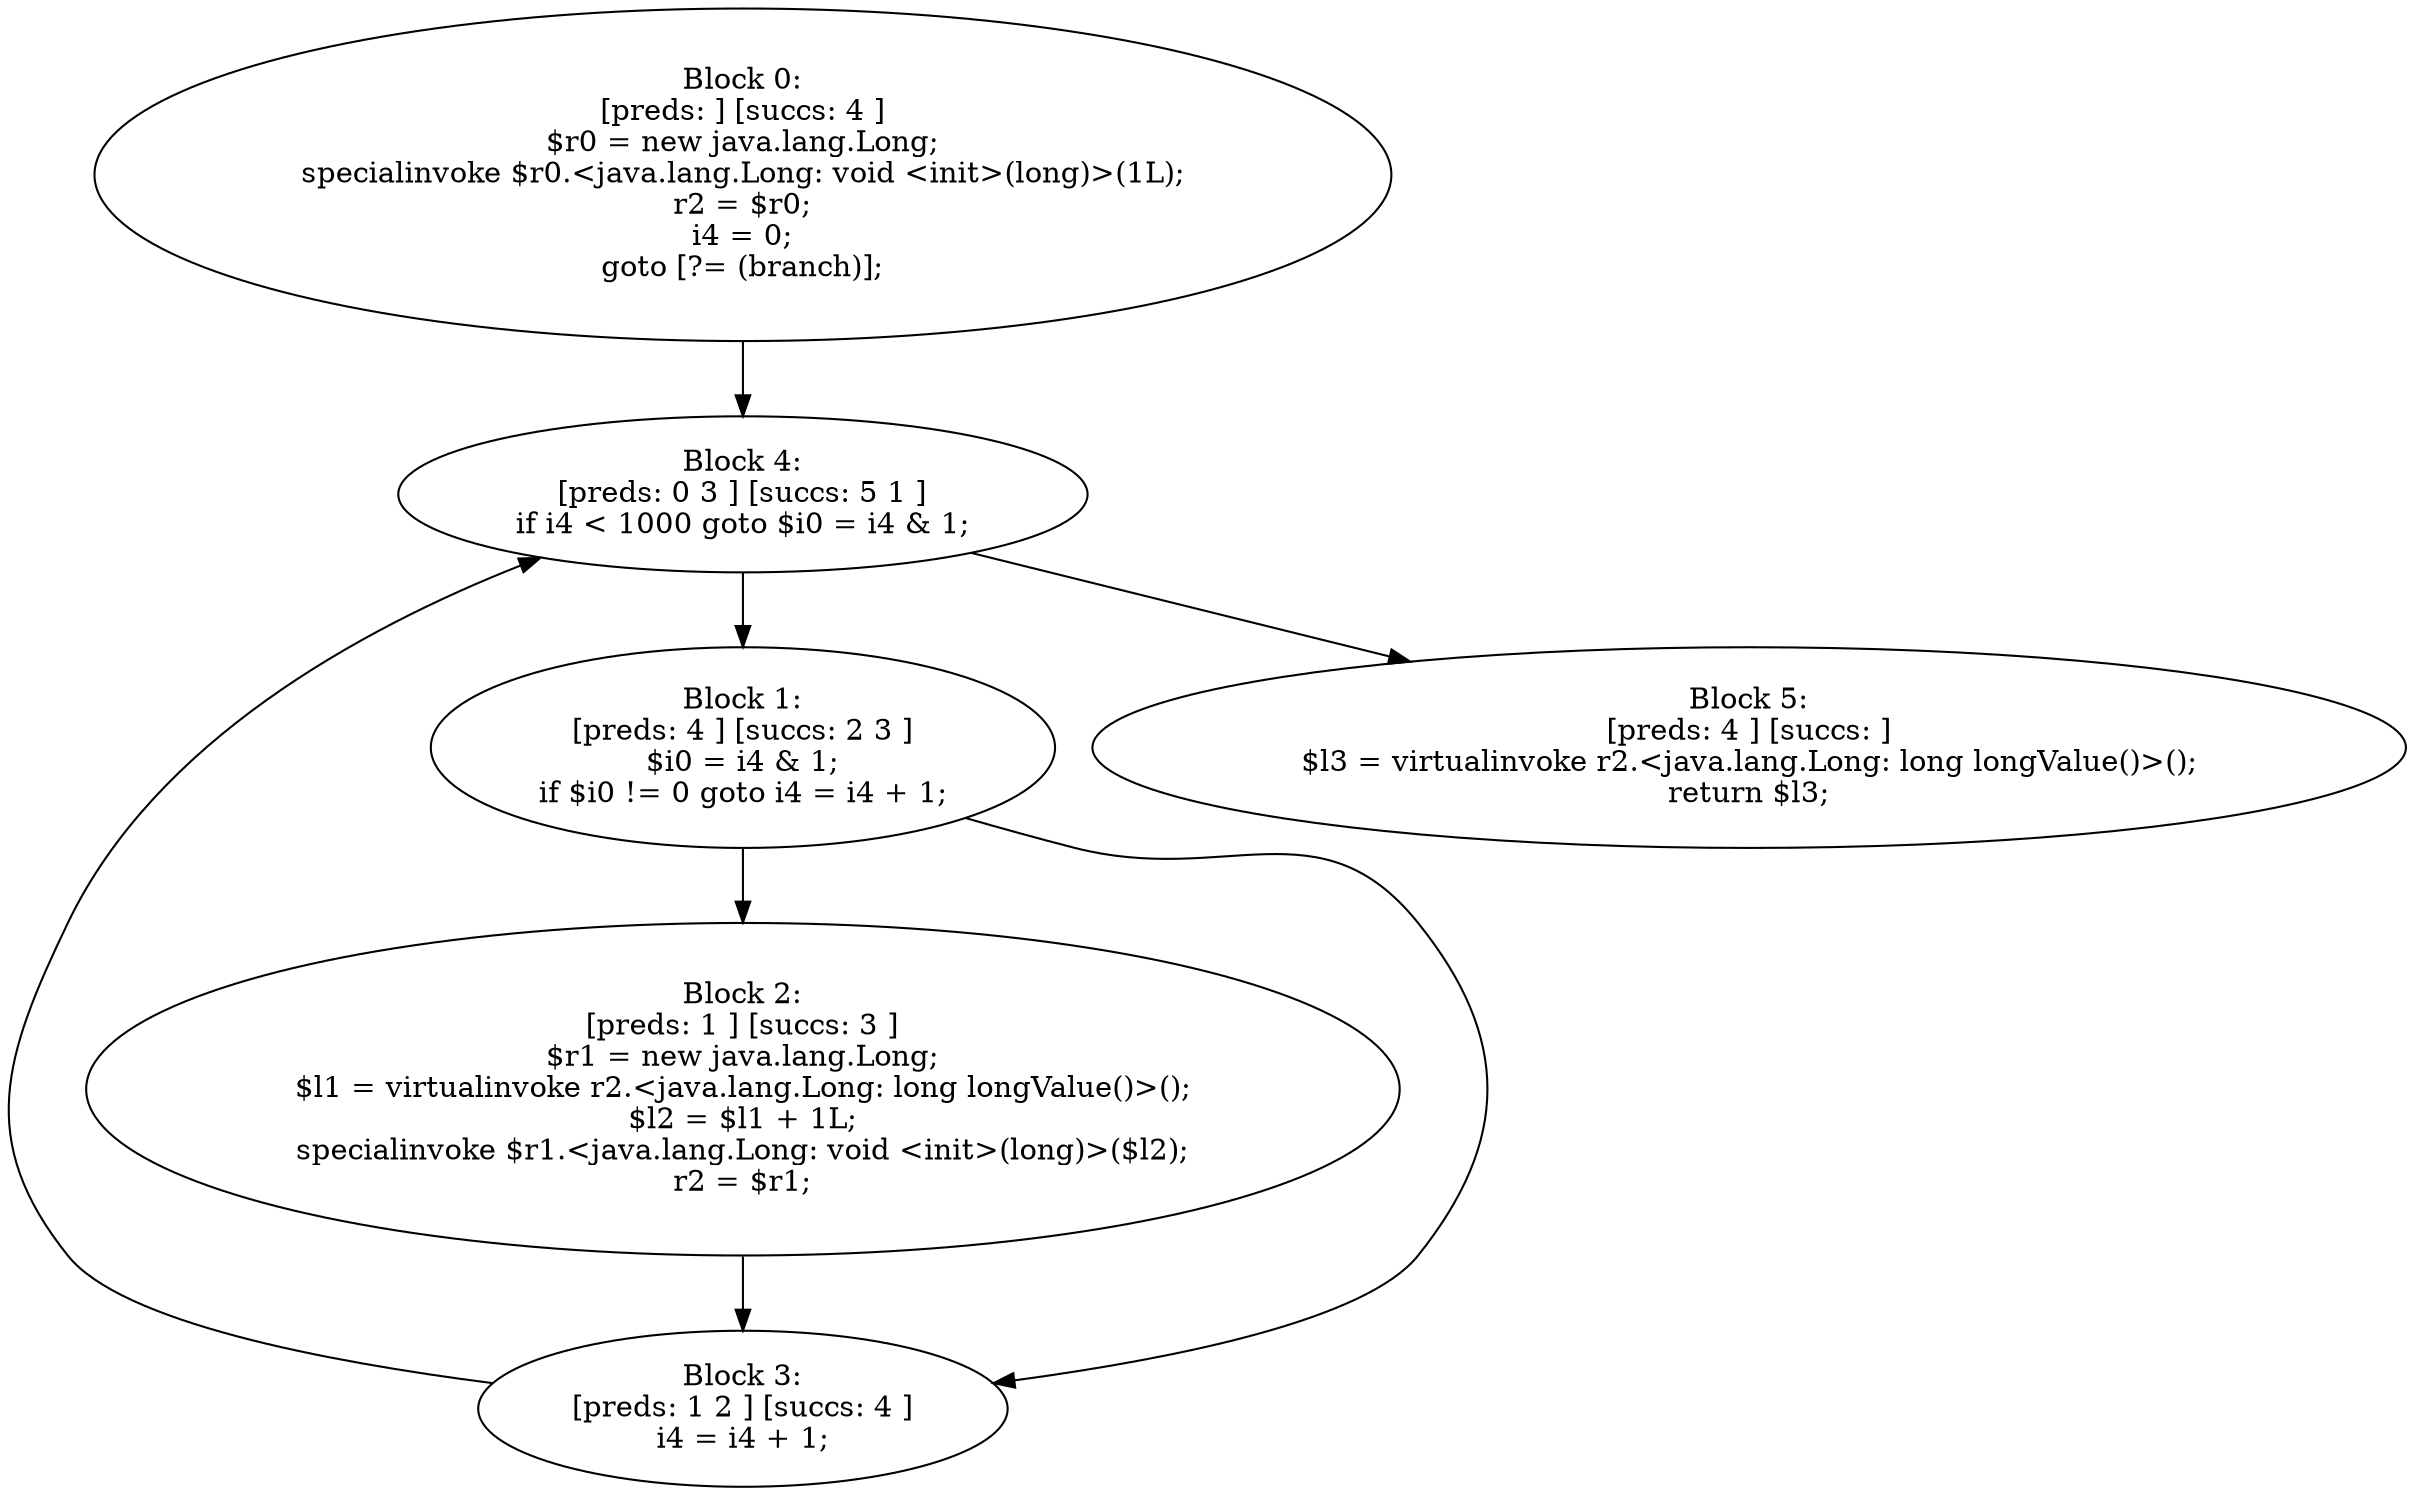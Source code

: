 digraph "unitGraph" {
    "Block 0:
[preds: ] [succs: 4 ]
$r0 = new java.lang.Long;
specialinvoke $r0.<java.lang.Long: void <init>(long)>(1L);
r2 = $r0;
i4 = 0;
goto [?= (branch)];
"
    "Block 1:
[preds: 4 ] [succs: 2 3 ]
$i0 = i4 & 1;
if $i0 != 0 goto i4 = i4 + 1;
"
    "Block 2:
[preds: 1 ] [succs: 3 ]
$r1 = new java.lang.Long;
$l1 = virtualinvoke r2.<java.lang.Long: long longValue()>();
$l2 = $l1 + 1L;
specialinvoke $r1.<java.lang.Long: void <init>(long)>($l2);
r2 = $r1;
"
    "Block 3:
[preds: 1 2 ] [succs: 4 ]
i4 = i4 + 1;
"
    "Block 4:
[preds: 0 3 ] [succs: 5 1 ]
if i4 < 1000 goto $i0 = i4 & 1;
"
    "Block 5:
[preds: 4 ] [succs: ]
$l3 = virtualinvoke r2.<java.lang.Long: long longValue()>();
return $l3;
"
    "Block 0:
[preds: ] [succs: 4 ]
$r0 = new java.lang.Long;
specialinvoke $r0.<java.lang.Long: void <init>(long)>(1L);
r2 = $r0;
i4 = 0;
goto [?= (branch)];
"->"Block 4:
[preds: 0 3 ] [succs: 5 1 ]
if i4 < 1000 goto $i0 = i4 & 1;
";
    "Block 1:
[preds: 4 ] [succs: 2 3 ]
$i0 = i4 & 1;
if $i0 != 0 goto i4 = i4 + 1;
"->"Block 2:
[preds: 1 ] [succs: 3 ]
$r1 = new java.lang.Long;
$l1 = virtualinvoke r2.<java.lang.Long: long longValue()>();
$l2 = $l1 + 1L;
specialinvoke $r1.<java.lang.Long: void <init>(long)>($l2);
r2 = $r1;
";
    "Block 1:
[preds: 4 ] [succs: 2 3 ]
$i0 = i4 & 1;
if $i0 != 0 goto i4 = i4 + 1;
"->"Block 3:
[preds: 1 2 ] [succs: 4 ]
i4 = i4 + 1;
";
    "Block 2:
[preds: 1 ] [succs: 3 ]
$r1 = new java.lang.Long;
$l1 = virtualinvoke r2.<java.lang.Long: long longValue()>();
$l2 = $l1 + 1L;
specialinvoke $r1.<java.lang.Long: void <init>(long)>($l2);
r2 = $r1;
"->"Block 3:
[preds: 1 2 ] [succs: 4 ]
i4 = i4 + 1;
";
    "Block 3:
[preds: 1 2 ] [succs: 4 ]
i4 = i4 + 1;
"->"Block 4:
[preds: 0 3 ] [succs: 5 1 ]
if i4 < 1000 goto $i0 = i4 & 1;
";
    "Block 4:
[preds: 0 3 ] [succs: 5 1 ]
if i4 < 1000 goto $i0 = i4 & 1;
"->"Block 5:
[preds: 4 ] [succs: ]
$l3 = virtualinvoke r2.<java.lang.Long: long longValue()>();
return $l3;
";
    "Block 4:
[preds: 0 3 ] [succs: 5 1 ]
if i4 < 1000 goto $i0 = i4 & 1;
"->"Block 1:
[preds: 4 ] [succs: 2 3 ]
$i0 = i4 & 1;
if $i0 != 0 goto i4 = i4 + 1;
";
}
